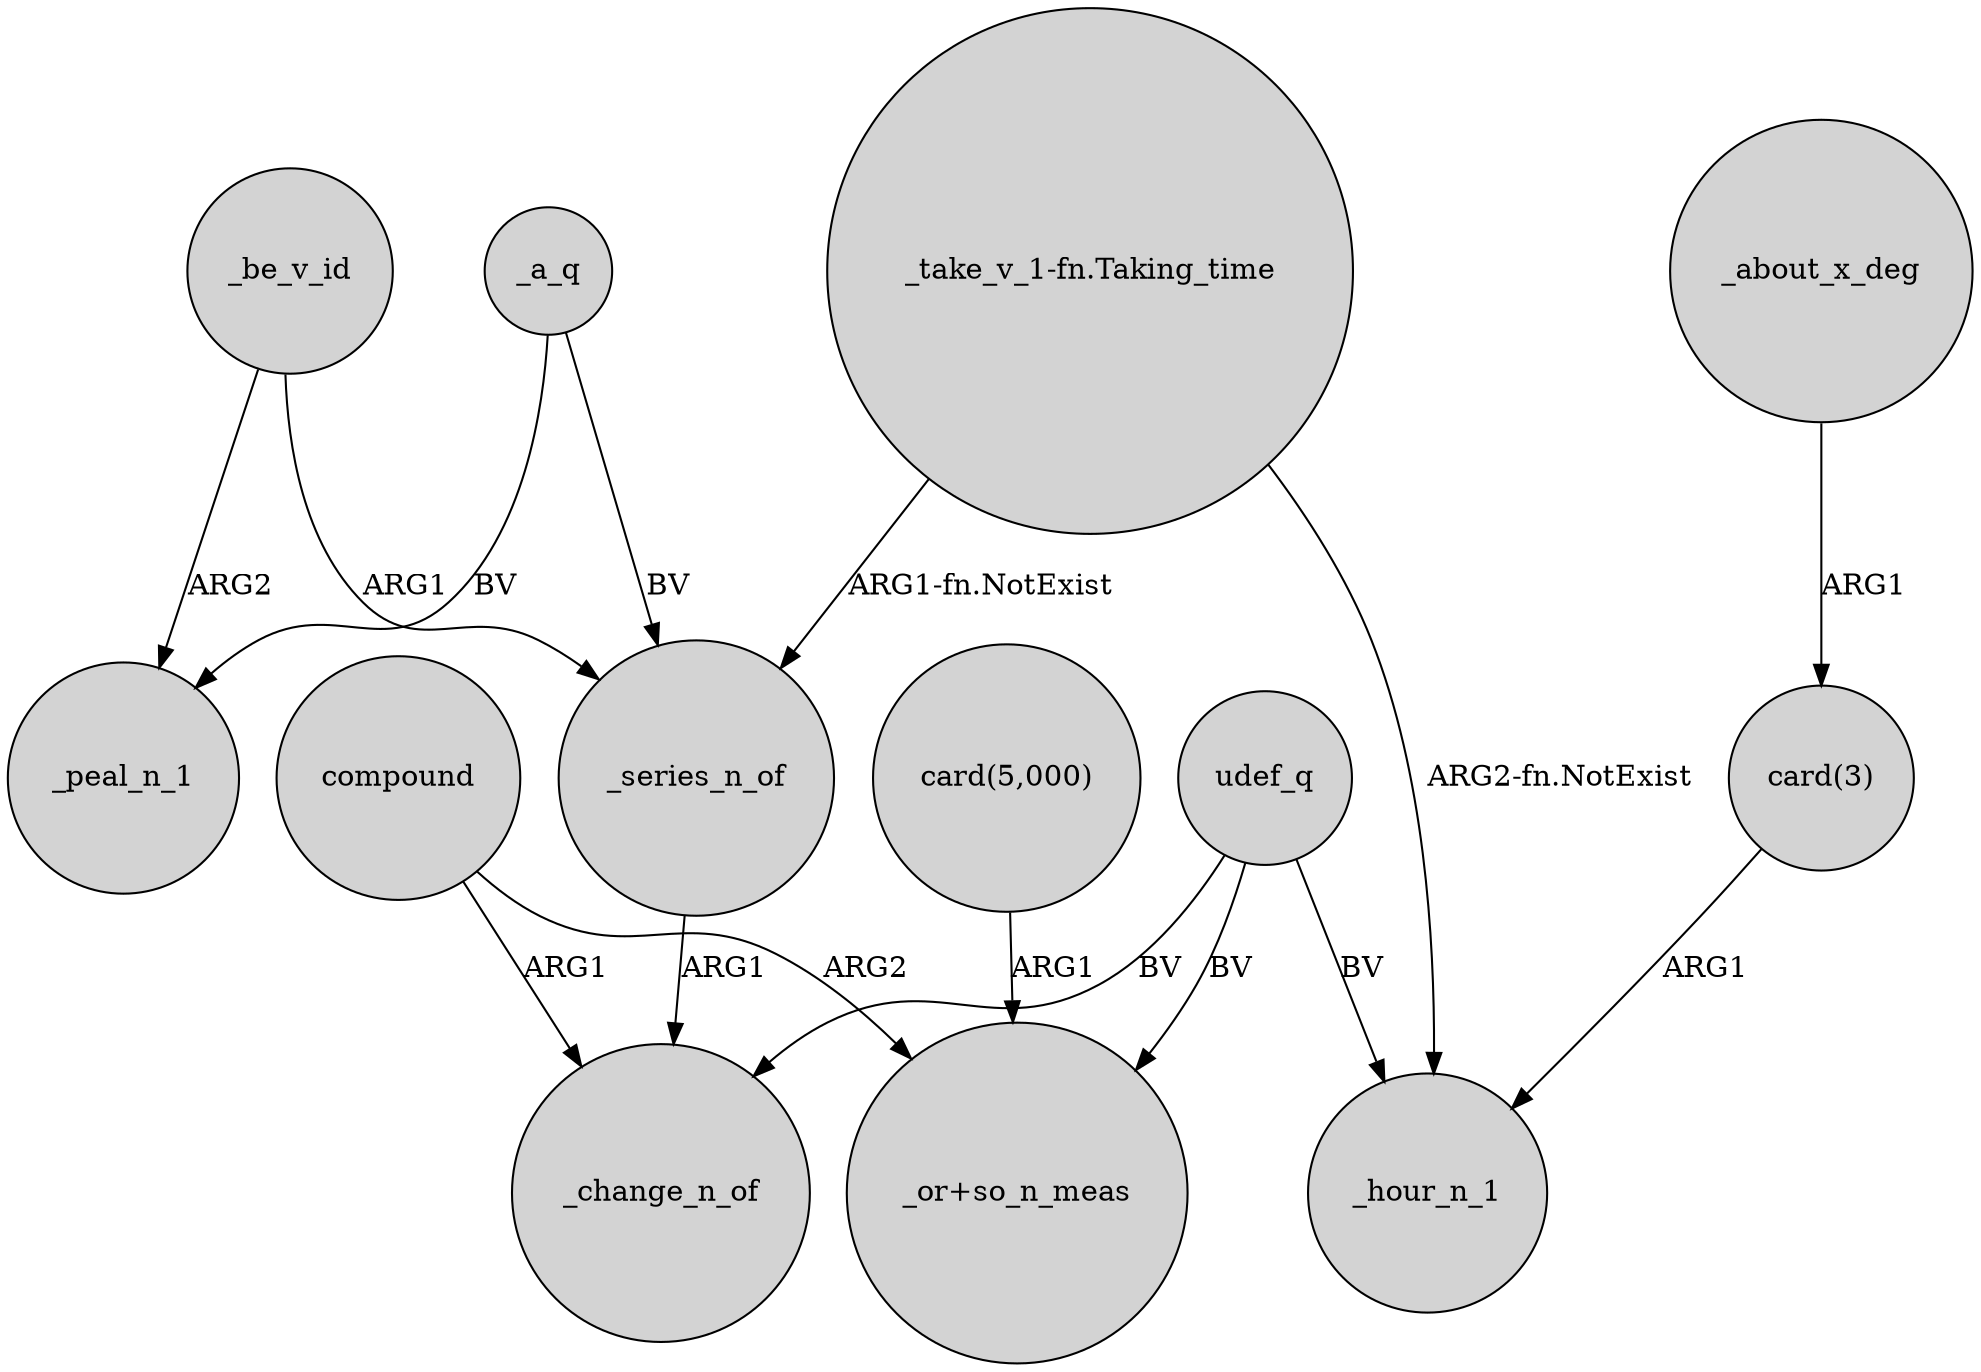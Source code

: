 digraph {
	node [shape=circle style=filled]
	udef_q -> _change_n_of [label=BV]
	_a_q -> _peal_n_1 [label=BV]
	_be_v_id -> _peal_n_1 [label=ARG2]
	_series_n_of -> _change_n_of [label=ARG1]
	udef_q -> _hour_n_1 [label=BV]
	_a_q -> _series_n_of [label=BV]
	compound -> _change_n_of [label=ARG1]
	"_take_v_1-fn.Taking_time" -> _hour_n_1 [label="ARG2-fn.NotExist"]
	"_take_v_1-fn.Taking_time" -> _series_n_of [label="ARG1-fn.NotExist"]
	udef_q -> "_or+so_n_meas" [label=BV]
	_about_x_deg -> "card(3)" [label=ARG1]
	_be_v_id -> _series_n_of [label=ARG1]
	"card(3)" -> _hour_n_1 [label=ARG1]
	"card(5,000)" -> "_or+so_n_meas" [label=ARG1]
	compound -> "_or+so_n_meas" [label=ARG2]
}
